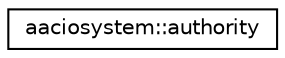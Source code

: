 digraph "Graphical Class Hierarchy"
{
  edge [fontname="Helvetica",fontsize="10",labelfontname="Helvetica",labelfontsize="10"];
  node [fontname="Helvetica",fontsize="10",shape=record];
  rankdir="LR";
  Node0 [label="aaciosystem::authority",height=0.2,width=0.4,color="black", fillcolor="white", style="filled",URL="$structaaciosystem_1_1authority.html"];
}

